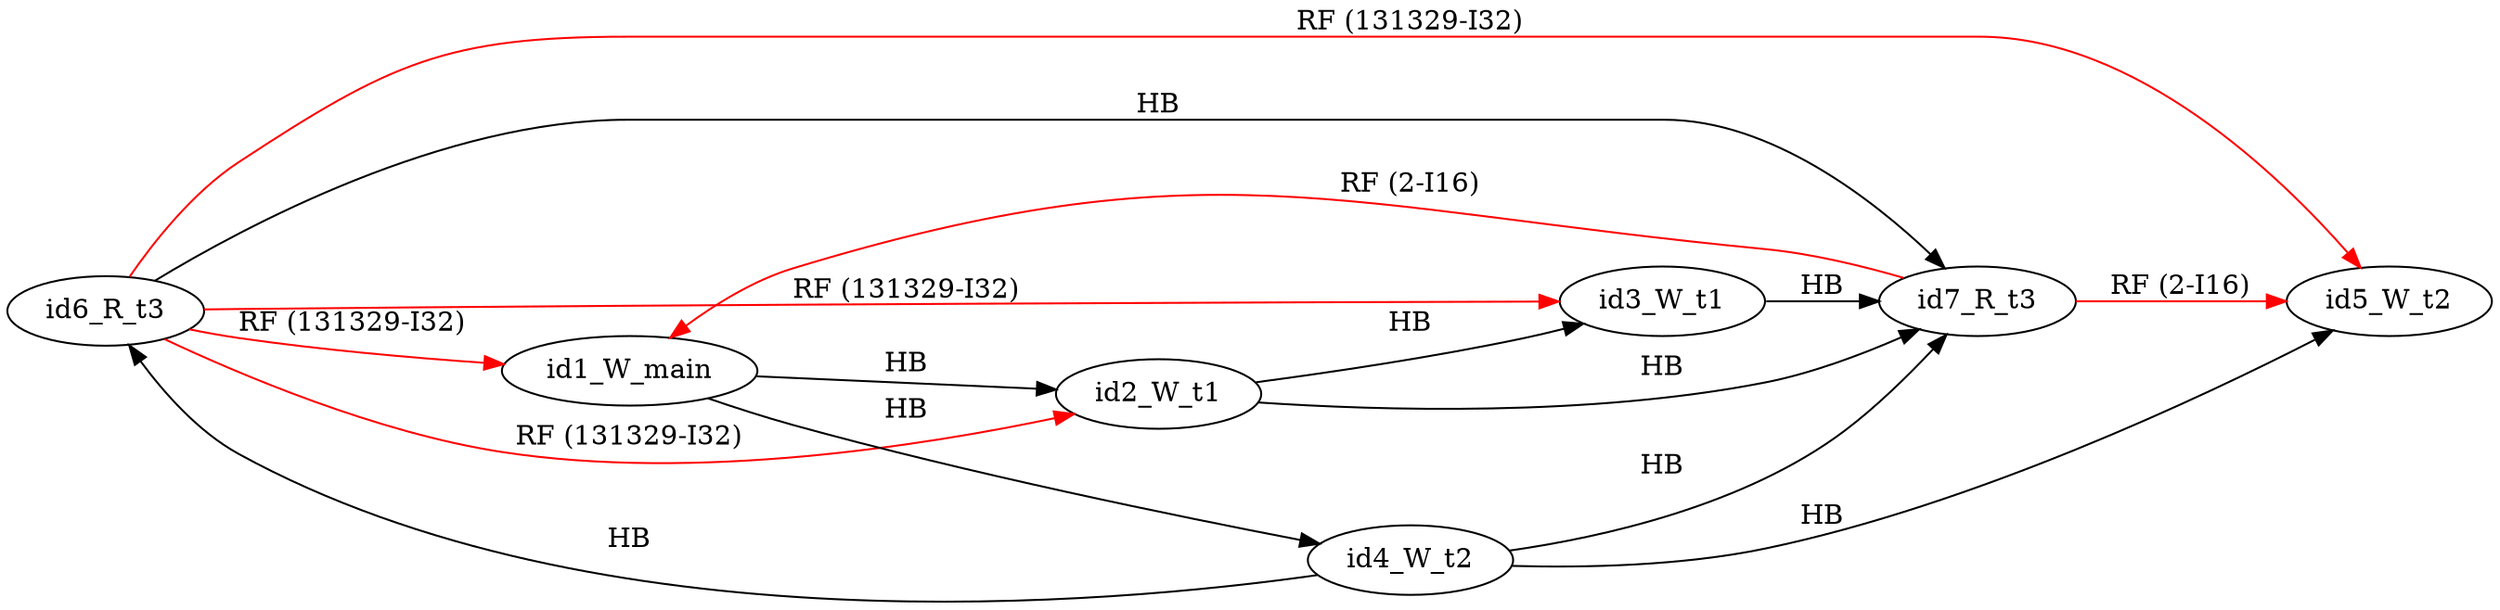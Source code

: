 digraph memory_model {
rankdir=LR;
splines=true; esep=0.5;
id6_R_t3 -> id1_W_main [label = "RF (131329-I32)", color="red"];
id6_R_t3 -> id2_W_t1 [label = "RF (131329-I32)", color="red"];
id6_R_t3 -> id3_W_t1 [label = "RF (131329-I32)", color="red"];
id6_R_t3 -> id5_W_t2 [label = "RF (131329-I32)", color="red"];
id7_R_t3 -> id1_W_main [label = "RF (2-I16)", color="red"];
id7_R_t3 -> id5_W_t2 [label = "RF (2-I16)", color="red"];
id2_W_t1 -> id3_W_t1 [label = "HB", color="black"];
id4_W_t2 -> id5_W_t2 [label = "HB", color="black"];
id6_R_t3 -> id7_R_t3 [label = "HB", color="black"];
id1_W_main -> id2_W_t1 [label = "HB", color="black"];
id1_W_main -> id4_W_t2 [label = "HB", color="black"];
id2_W_t1 -> id7_R_t3 [label = "HB", color="black"];
id3_W_t1 -> id7_R_t3 [label = "HB", color="black"];
id4_W_t2 -> id6_R_t3 [label = "HB", color="black"];
id4_W_t2 -> id7_R_t3 [label = "HB", color="black"];
id1_W_main [pos="5.0,4!"]
id2_W_t1 [pos="0,2!"]
id3_W_t1 [pos="0,0!"]
id4_W_t2 [pos="5,2!"]
id5_W_t2 [pos="5,0!"]
id6_R_t3 [pos="10,2!"]
id7_R_t3 [pos="10,0!"]
}